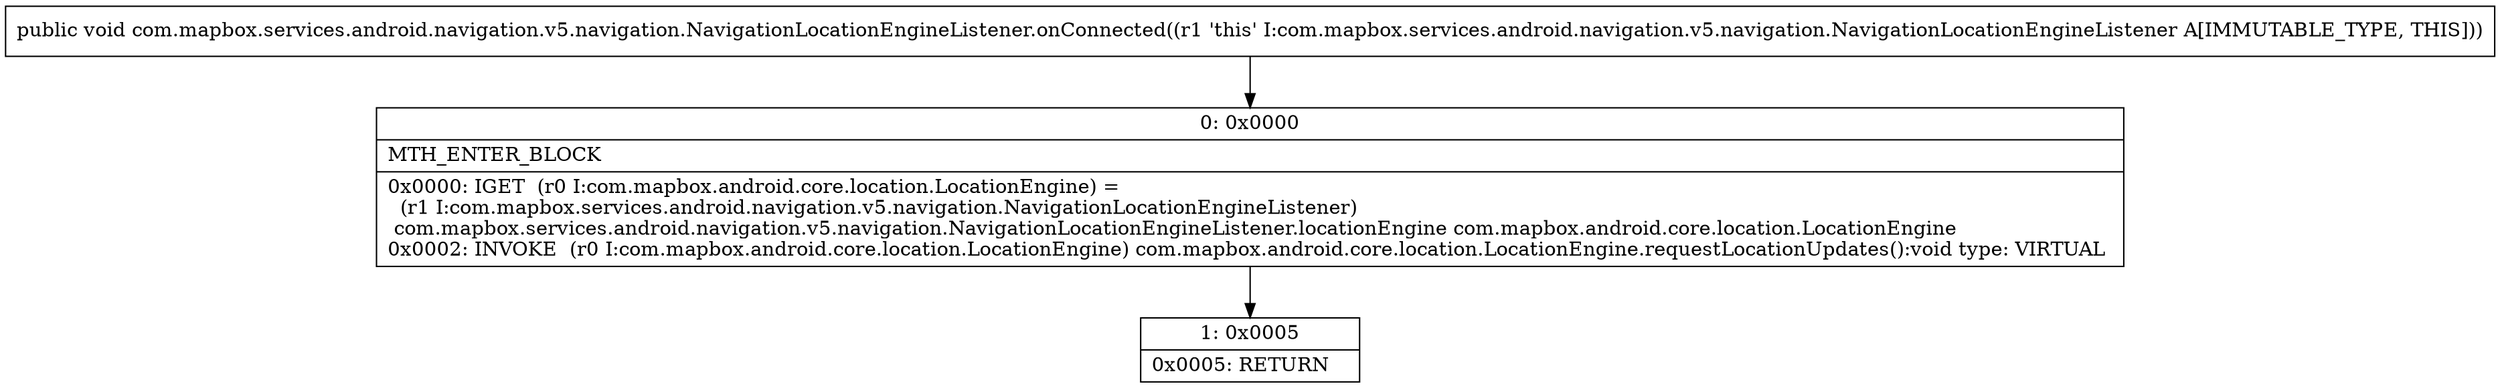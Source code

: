 digraph "CFG forcom.mapbox.services.android.navigation.v5.navigation.NavigationLocationEngineListener.onConnected()V" {
Node_0 [shape=record,label="{0\:\ 0x0000|MTH_ENTER_BLOCK\l|0x0000: IGET  (r0 I:com.mapbox.android.core.location.LocationEngine) = \l  (r1 I:com.mapbox.services.android.navigation.v5.navigation.NavigationLocationEngineListener)\l com.mapbox.services.android.navigation.v5.navigation.NavigationLocationEngineListener.locationEngine com.mapbox.android.core.location.LocationEngine \l0x0002: INVOKE  (r0 I:com.mapbox.android.core.location.LocationEngine) com.mapbox.android.core.location.LocationEngine.requestLocationUpdates():void type: VIRTUAL \l}"];
Node_1 [shape=record,label="{1\:\ 0x0005|0x0005: RETURN   \l}"];
MethodNode[shape=record,label="{public void com.mapbox.services.android.navigation.v5.navigation.NavigationLocationEngineListener.onConnected((r1 'this' I:com.mapbox.services.android.navigation.v5.navigation.NavigationLocationEngineListener A[IMMUTABLE_TYPE, THIS])) }"];
MethodNode -> Node_0;
Node_0 -> Node_1;
}

